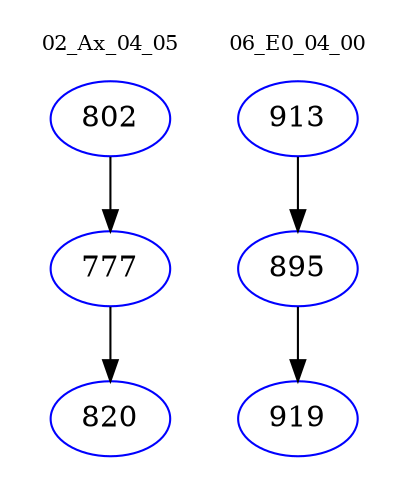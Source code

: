 digraph{
subgraph cluster_0 {
color = white
label = "02_Ax_04_05";
fontsize=10;
T0_802 [label="802", color="blue"]
T0_802 -> T0_777 [color="black"]
T0_777 [label="777", color="blue"]
T0_777 -> T0_820 [color="black"]
T0_820 [label="820", color="blue"]
}
subgraph cluster_1 {
color = white
label = "06_E0_04_00";
fontsize=10;
T1_913 [label="913", color="blue"]
T1_913 -> T1_895 [color="black"]
T1_895 [label="895", color="blue"]
T1_895 -> T1_919 [color="black"]
T1_919 [label="919", color="blue"]
}
}
